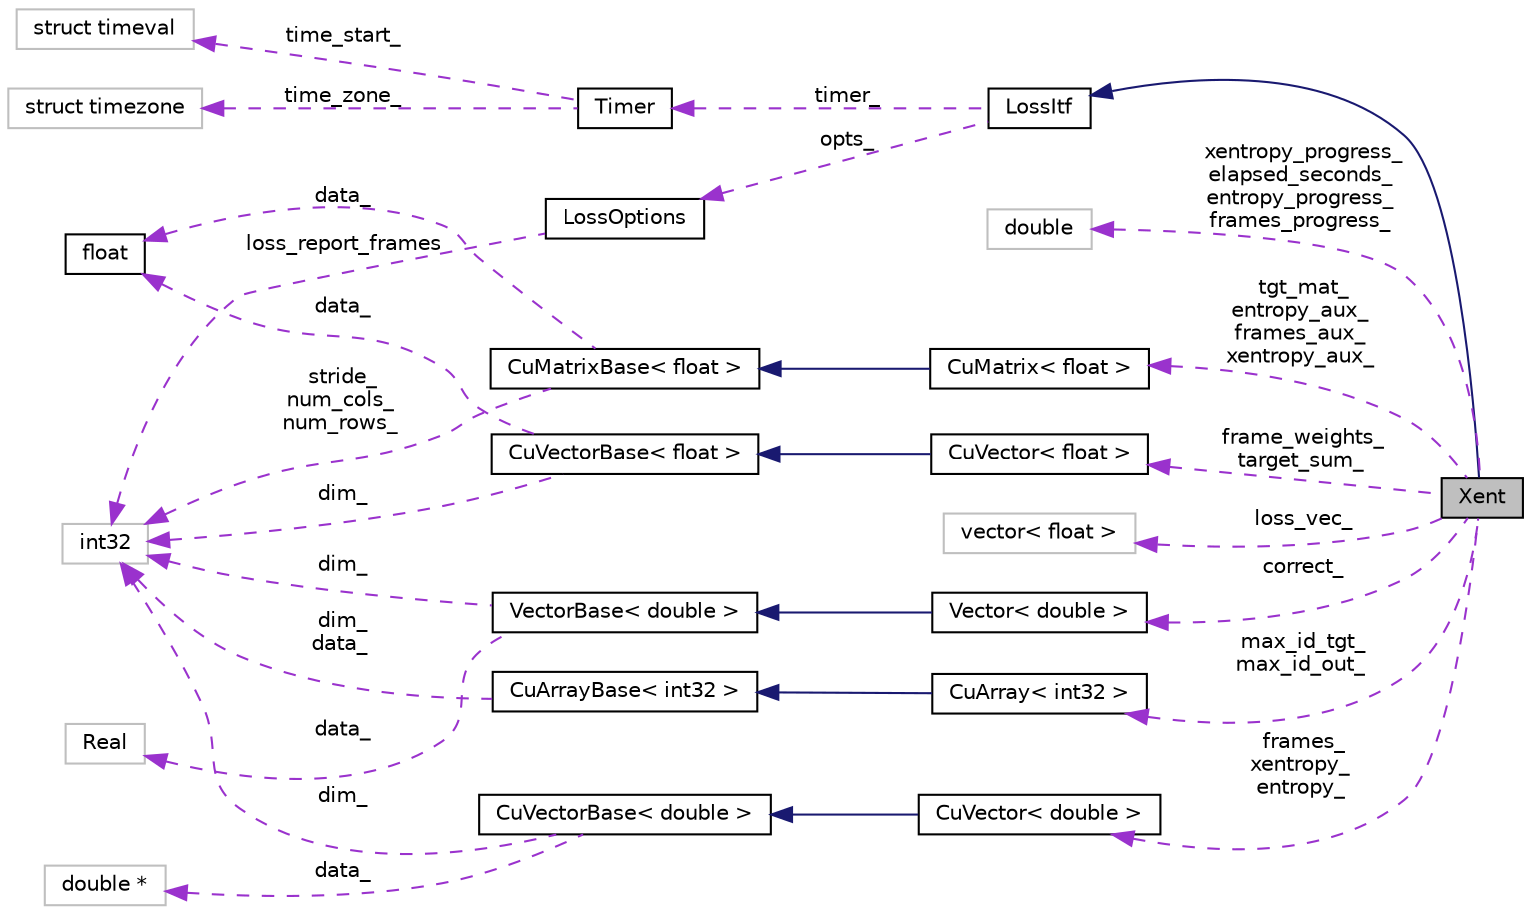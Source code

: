 digraph "Xent"
{
  edge [fontname="Helvetica",fontsize="10",labelfontname="Helvetica",labelfontsize="10"];
  node [fontname="Helvetica",fontsize="10",shape=record];
  rankdir="LR";
  Node2 [label="Xent",height=0.2,width=0.4,color="black", fillcolor="grey75", style="filled", fontcolor="black"];
  Node3 -> Node2 [dir="back",color="midnightblue",fontsize="10",style="solid",fontname="Helvetica"];
  Node3 [label="LossItf",height=0.2,width=0.4,color="black", fillcolor="white", style="filled",URL="$classkaldi_1_1nnet1_1_1LossItf.html"];
  Node4 -> Node3 [dir="back",color="darkorchid3",fontsize="10",style="dashed",label=" opts_" ,fontname="Helvetica"];
  Node4 [label="LossOptions",height=0.2,width=0.4,color="black", fillcolor="white", style="filled",URL="$structkaldi_1_1nnet1_1_1LossOptions.html"];
  Node5 -> Node4 [dir="back",color="darkorchid3",fontsize="10",style="dashed",label=" loss_report_frames" ,fontname="Helvetica"];
  Node5 [label="int32",height=0.2,width=0.4,color="grey75", fillcolor="white", style="filled"];
  Node6 -> Node3 [dir="back",color="darkorchid3",fontsize="10",style="dashed",label=" timer_" ,fontname="Helvetica"];
  Node6 [label="Timer",height=0.2,width=0.4,color="black", fillcolor="white", style="filled",URL="$classkaldi_1_1Timer.html"];
  Node7 -> Node6 [dir="back",color="darkorchid3",fontsize="10",style="dashed",label=" time_start_" ,fontname="Helvetica"];
  Node7 [label="struct timeval",height=0.2,width=0.4,color="grey75", fillcolor="white", style="filled"];
  Node8 -> Node6 [dir="back",color="darkorchid3",fontsize="10",style="dashed",label=" time_zone_" ,fontname="Helvetica"];
  Node8 [label="struct timezone",height=0.2,width=0.4,color="grey75", fillcolor="white", style="filled"];
  Node9 -> Node2 [dir="back",color="darkorchid3",fontsize="10",style="dashed",label=" xentropy_progress_\nelapsed_seconds_\nentropy_progress_\nframes_progress_" ,fontname="Helvetica"];
  Node9 [label="double",height=0.2,width=0.4,color="grey75", fillcolor="white", style="filled"];
  Node10 -> Node2 [dir="back",color="darkorchid3",fontsize="10",style="dashed",label=" max_id_tgt_\nmax_id_out_" ,fontname="Helvetica"];
  Node10 [label="CuArray\< int32 \>",height=0.2,width=0.4,color="black", fillcolor="white", style="filled",URL="$classkaldi_1_1CuArray.html"];
  Node11 -> Node10 [dir="back",color="midnightblue",fontsize="10",style="solid",fontname="Helvetica"];
  Node11 [label="CuArrayBase\< int32 \>",height=0.2,width=0.4,color="black", fillcolor="white", style="filled",URL="$classkaldi_1_1CuArrayBase.html"];
  Node5 -> Node11 [dir="back",color="darkorchid3",fontsize="10",style="dashed",label=" dim_\ndata_" ,fontname="Helvetica"];
  Node12 -> Node2 [dir="back",color="darkorchid3",fontsize="10",style="dashed",label=" tgt_mat_\nentropy_aux_\nframes_aux_\nxentropy_aux_" ,fontname="Helvetica"];
  Node12 [label="CuMatrix\< float \>",height=0.2,width=0.4,color="black", fillcolor="white", style="filled",URL="$classkaldi_1_1CuMatrix.html"];
  Node13 -> Node12 [dir="back",color="midnightblue",fontsize="10",style="solid",fontname="Helvetica"];
  Node13 [label="CuMatrixBase\< float \>",height=0.2,width=0.4,color="black", fillcolor="white", style="filled",URL="$classkaldi_1_1CuMatrixBase.html"];
  Node14 -> Node13 [dir="back",color="darkorchid3",fontsize="10",style="dashed",label=" data_" ,fontname="Helvetica"];
  Node14 [label="float",height=0.2,width=0.4,color="black", fillcolor="white", style="filled",URL="$classfloat.html"];
  Node5 -> Node13 [dir="back",color="darkorchid3",fontsize="10",style="dashed",label=" stride_\nnum_cols_\nnum_rows_" ,fontname="Helvetica"];
  Node15 -> Node2 [dir="back",color="darkorchid3",fontsize="10",style="dashed",label=" loss_vec_" ,fontname="Helvetica"];
  Node15 [label="vector\< float \>",height=0.2,width=0.4,color="grey75", fillcolor="white", style="filled"];
  Node16 -> Node2 [dir="back",color="darkorchid3",fontsize="10",style="dashed",label=" correct_" ,fontname="Helvetica"];
  Node16 [label="Vector\< double \>",height=0.2,width=0.4,color="black", fillcolor="white", style="filled",URL="$classkaldi_1_1Vector.html"];
  Node17 -> Node16 [dir="back",color="midnightblue",fontsize="10",style="solid",fontname="Helvetica"];
  Node17 [label="VectorBase\< double \>",height=0.2,width=0.4,color="black", fillcolor="white", style="filled",URL="$classkaldi_1_1VectorBase.html",tooltip="Provides a vector abstraction class. "];
  Node18 -> Node17 [dir="back",color="darkorchid3",fontsize="10",style="dashed",label=" data_" ,fontname="Helvetica"];
  Node18 [label="Real",height=0.2,width=0.4,color="grey75", fillcolor="white", style="filled"];
  Node5 -> Node17 [dir="back",color="darkorchid3",fontsize="10",style="dashed",label=" dim_" ,fontname="Helvetica"];
  Node19 -> Node2 [dir="back",color="darkorchid3",fontsize="10",style="dashed",label=" frames_\nxentropy_\nentropy_" ,fontname="Helvetica"];
  Node19 [label="CuVector\< double \>",height=0.2,width=0.4,color="black", fillcolor="white", style="filled",URL="$classkaldi_1_1CuVector.html"];
  Node20 -> Node19 [dir="back",color="midnightblue",fontsize="10",style="solid",fontname="Helvetica"];
  Node20 [label="CuVectorBase\< double \>",height=0.2,width=0.4,color="black", fillcolor="white", style="filled",URL="$classkaldi_1_1CuVectorBase.html"];
  Node21 -> Node20 [dir="back",color="darkorchid3",fontsize="10",style="dashed",label=" data_" ,fontname="Helvetica"];
  Node21 [label="double *",height=0.2,width=0.4,color="grey75", fillcolor="white", style="filled"];
  Node5 -> Node20 [dir="back",color="darkorchid3",fontsize="10",style="dashed",label=" dim_" ,fontname="Helvetica"];
  Node22 -> Node2 [dir="back",color="darkorchid3",fontsize="10",style="dashed",label=" frame_weights_\ntarget_sum_" ,fontname="Helvetica"];
  Node22 [label="CuVector\< float \>",height=0.2,width=0.4,color="black", fillcolor="white", style="filled",URL="$classkaldi_1_1CuVector.html"];
  Node23 -> Node22 [dir="back",color="midnightblue",fontsize="10",style="solid",fontname="Helvetica"];
  Node23 [label="CuVectorBase\< float \>",height=0.2,width=0.4,color="black", fillcolor="white", style="filled",URL="$classkaldi_1_1CuVectorBase.html"];
  Node14 -> Node23 [dir="back",color="darkorchid3",fontsize="10",style="dashed",label=" data_" ,fontname="Helvetica"];
  Node5 -> Node23 [dir="back",color="darkorchid3",fontsize="10",style="dashed",label=" dim_" ,fontname="Helvetica"];
}

